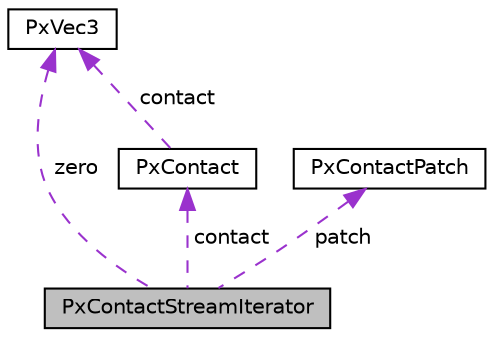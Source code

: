 digraph "PxContactStreamIterator"
{
  edge [fontname="Helvetica",fontsize="10",labelfontname="Helvetica",labelfontsize="10"];
  node [fontname="Helvetica",fontsize="10",shape=record];
  Node1 [label="PxContactStreamIterator",height=0.2,width=0.4,color="black", fillcolor="grey75", style="filled", fontcolor="black"];
  Node2 -> Node1 [dir="back",color="darkorchid3",fontsize="10",style="dashed",label=" zero" ,fontname="Helvetica"];
  Node2 [label="PxVec3",height=0.2,width=0.4,color="black", fillcolor="white", style="filled",URL="$classPxVec3.html",tooltip="3 Element vector class. "];
  Node3 -> Node1 [dir="back",color="darkorchid3",fontsize="10",style="dashed",label=" contact" ,fontname="Helvetica"];
  Node3 [label="PxContact",height=0.2,width=0.4,color="black", fillcolor="white", style="filled",URL="$structPxContact.html",tooltip="Contact point data including face (feature) indices. "];
  Node2 -> Node3 [dir="back",color="darkorchid3",fontsize="10",style="dashed",label=" contact" ,fontname="Helvetica"];
  Node4 -> Node1 [dir="back",color="darkorchid3",fontsize="10",style="dashed",label=" patch" ,fontname="Helvetica"];
  Node4 [label="PxContactPatch",height=0.2,width=0.4,color="black", fillcolor="white", style="filled",URL="$structPxContactPatch.html",tooltip="Header for contact patch where all points share same material and normal. "];
}
